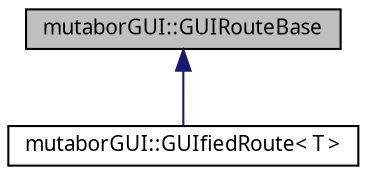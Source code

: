 digraph "mutaborGUI::GUIRouteBase"
{
  edge [fontname="Sans",fontsize="10",labelfontname="Sans",labelfontsize="10"];
  node [fontname="Sans",fontsize="10",shape=record];
  Node0 [label="mutaborGUI::GUIRouteBase",height=0.2,width=0.4,color="black", fillcolor="grey75", style="filled", fontcolor="black"];
  Node0 -> Node1 [dir="back",color="midnightblue",fontsize="10",style="solid",fontname="Sans"];
  Node1 [label="mutaborGUI::GUIfiedRoute\< T \>",height=0.2,width=0.4,color="black", fillcolor="white", style="filled",URL="$d2/d14/classmutaborGUI_1_1GUIfiedRoute.html"];
}
